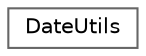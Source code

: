 digraph "Graphical Class Hierarchy"
{
 // LATEX_PDF_SIZE
  bgcolor="transparent";
  edge [fontname=Helvetica,fontsize=10,labelfontname=Helvetica,labelfontsize=10];
  node [fontname=Helvetica,fontsize=10,shape=box,height=0.2,width=0.4];
  rankdir="LR";
  Node0 [id="Node000000",label="DateUtils",height=0.2,width=0.4,color="grey40", fillcolor="white", style="filled",URL="$class_date_utils.html",tooltip="Provides utility functions for converting between time strings and time points."];
}
